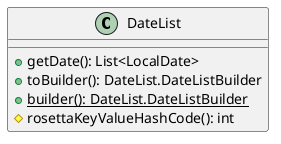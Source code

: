 @startuml

    class DateList [[DateList.html]] {
        +getDate(): List<LocalDate>
        +toBuilder(): DateList.DateListBuilder
        {static} +builder(): DateList.DateListBuilder
        #rosettaKeyValueHashCode(): int
    }

@enduml
